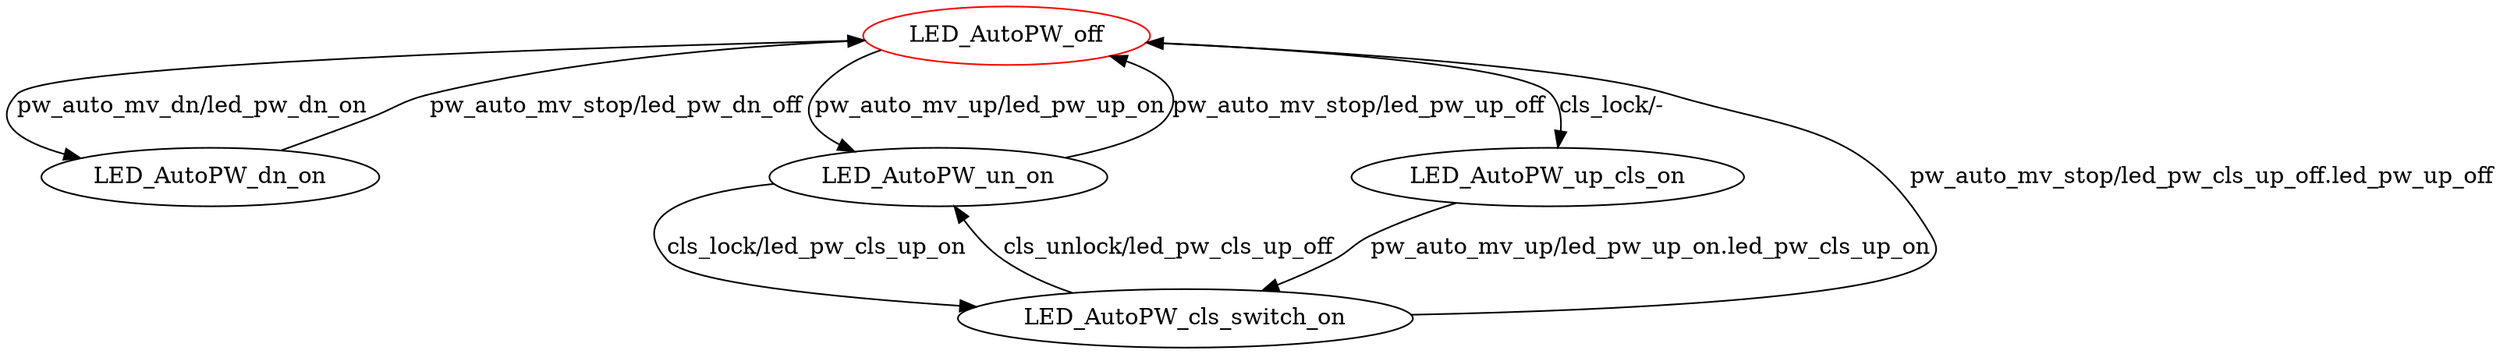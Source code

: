 digraph G {
label=""
LED_AutoPW_off [color="red"]
LED_AutoPW_off
LED_AutoPW_dn_on
LED_AutoPW_un_on
LED_AutoPW_up_cls_on
LED_AutoPW_cls_switch_on
LED_AutoPW_off [label="LED_AutoPW_off"];
LED_AutoPW_off -> LED_AutoPW_dn_on[label="pw_auto_mv_dn/led_pw_dn_on"]
LED_AutoPW_off -> LED_AutoPW_un_on[label="pw_auto_mv_up/led_pw_up_on"]
LED_AutoPW_off -> LED_AutoPW_up_cls_on[label="cls_lock/-"]
LED_AutoPW_dn_on [label="LED_AutoPW_dn_on"];
LED_AutoPW_dn_on -> LED_AutoPW_off[label="pw_auto_mv_stop/led_pw_dn_off"]
LED_AutoPW_un_on [label="LED_AutoPW_un_on"];
LED_AutoPW_un_on -> LED_AutoPW_off[label="pw_auto_mv_stop/led_pw_up_off"]
LED_AutoPW_un_on -> LED_AutoPW_cls_switch_on[label="cls_lock/led_pw_cls_up_on"]
LED_AutoPW_up_cls_on [label="LED_AutoPW_up_cls_on"];
LED_AutoPW_up_cls_on -> LED_AutoPW_cls_switch_on[label="pw_auto_mv_up/led_pw_up_on.led_pw_cls_up_on"]
LED_AutoPW_cls_switch_on [label="LED_AutoPW_cls_switch_on"];
LED_AutoPW_cls_switch_on -> LED_AutoPW_un_on[label="cls_unlock/led_pw_cls_up_off"]
LED_AutoPW_cls_switch_on -> LED_AutoPW_off[label="pw_auto_mv_stop/led_pw_cls_up_off.led_pw_up_off"]
}